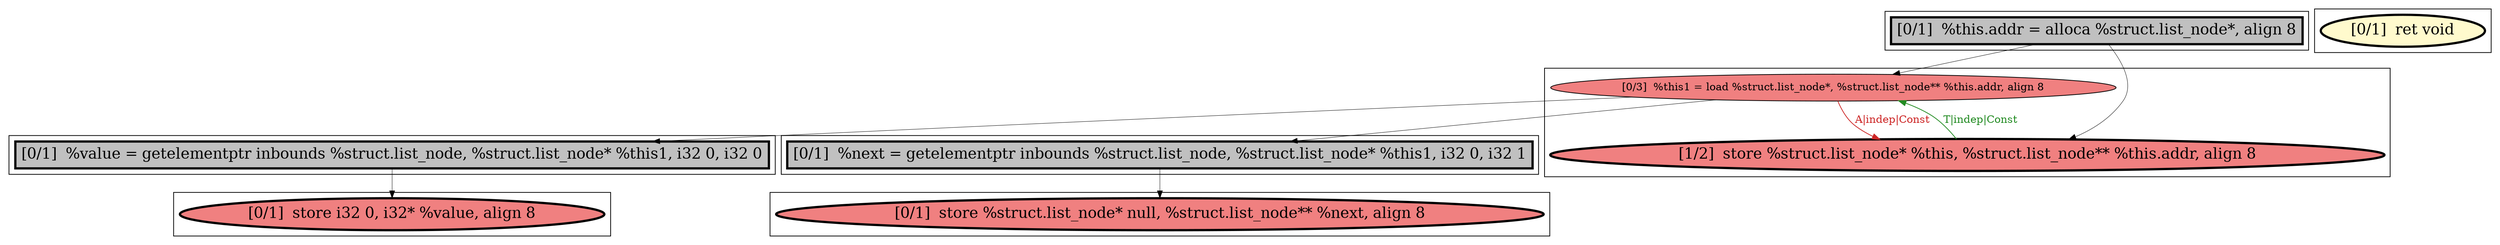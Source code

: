 
digraph G {



node431->node434 [style=solid,color=black,label="",penwidth=0.5,fontcolor=black ]
node431->node432 [style=solid,color=firebrick3,label="A|indep|Const",penwidth=1.0,fontcolor=firebrick3 ]
node431->node435 [style=solid,color=black,label="",penwidth=0.5,fontcolor=black ]
node430->node432 [style=solid,color=black,label="",penwidth=0.5,fontcolor=black ]
node432->node431 [style=solid,color=forestgreen,label="T|indep|Const",penwidth=1.0,fontcolor=forestgreen ]
node434->node433 [style=solid,color=black,label="",penwidth=0.5,fontcolor=black ]
node435->node428 [style=solid,color=black,label="",penwidth=0.5,fontcolor=black ]
node430->node431 [style=solid,color=black,label="",penwidth=0.5,fontcolor=black ]


subgraph cluster6 {


node435 [penwidth=3.0,fontsize=20,fillcolor=grey,label="[0/1]  %next = getelementptr inbounds %struct.list_node, %struct.list_node* %this1, i32 0, i32 1",shape=rectangle,style=filled ]



}

subgraph cluster0 {


node428 [penwidth=3.0,fontsize=20,fillcolor=lightcoral,label="[0/1]  store %struct.list_node* null, %struct.list_node** %next, align 8",shape=ellipse,style=filled ]



}

subgraph cluster5 {


node434 [penwidth=3.0,fontsize=20,fillcolor=grey,label="[0/1]  %value = getelementptr inbounds %struct.list_node, %struct.list_node* %this1, i32 0, i32 0",shape=rectangle,style=filled ]



}

subgraph cluster1 {


node429 [penwidth=3.0,fontsize=20,fillcolor=lemonchiffon,label="[0/1]  ret void",shape=ellipse,style=filled ]



}

subgraph cluster2 {


node430 [penwidth=3.0,fontsize=20,fillcolor=grey,label="[0/1]  %this.addr = alloca %struct.list_node*, align 8",shape=rectangle,style=filled ]



}

subgraph cluster3 {


node432 [penwidth=3.0,fontsize=20,fillcolor=lightcoral,label="[1/2]  store %struct.list_node* %this, %struct.list_node** %this.addr, align 8",shape=ellipse,style=filled ]
node431 [fillcolor=lightcoral,label="[0/3]  %this1 = load %struct.list_node*, %struct.list_node** %this.addr, align 8",shape=ellipse,style=filled ]



}

subgraph cluster4 {


node433 [penwidth=3.0,fontsize=20,fillcolor=lightcoral,label="[0/1]  store i32 0, i32* %value, align 8",shape=ellipse,style=filled ]



}

}
